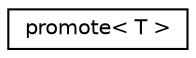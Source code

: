 digraph "Graphical Class Hierarchy"
{
 // LATEX_PDF_SIZE
  edge [fontname="Helvetica",fontsize="10",labelfontname="Helvetica",labelfontsize="10"];
  node [fontname="Helvetica",fontsize="10",shape=record];
  rankdir="LR";
  Node0 [label="promote\< T \>",height=0.2,width=0.4,color="black", fillcolor="white", style="filled",URL="$structarm__compute_1_1wrapper_1_1traits_1_1promote.xhtml",tooltip="Promote a type."];
}

